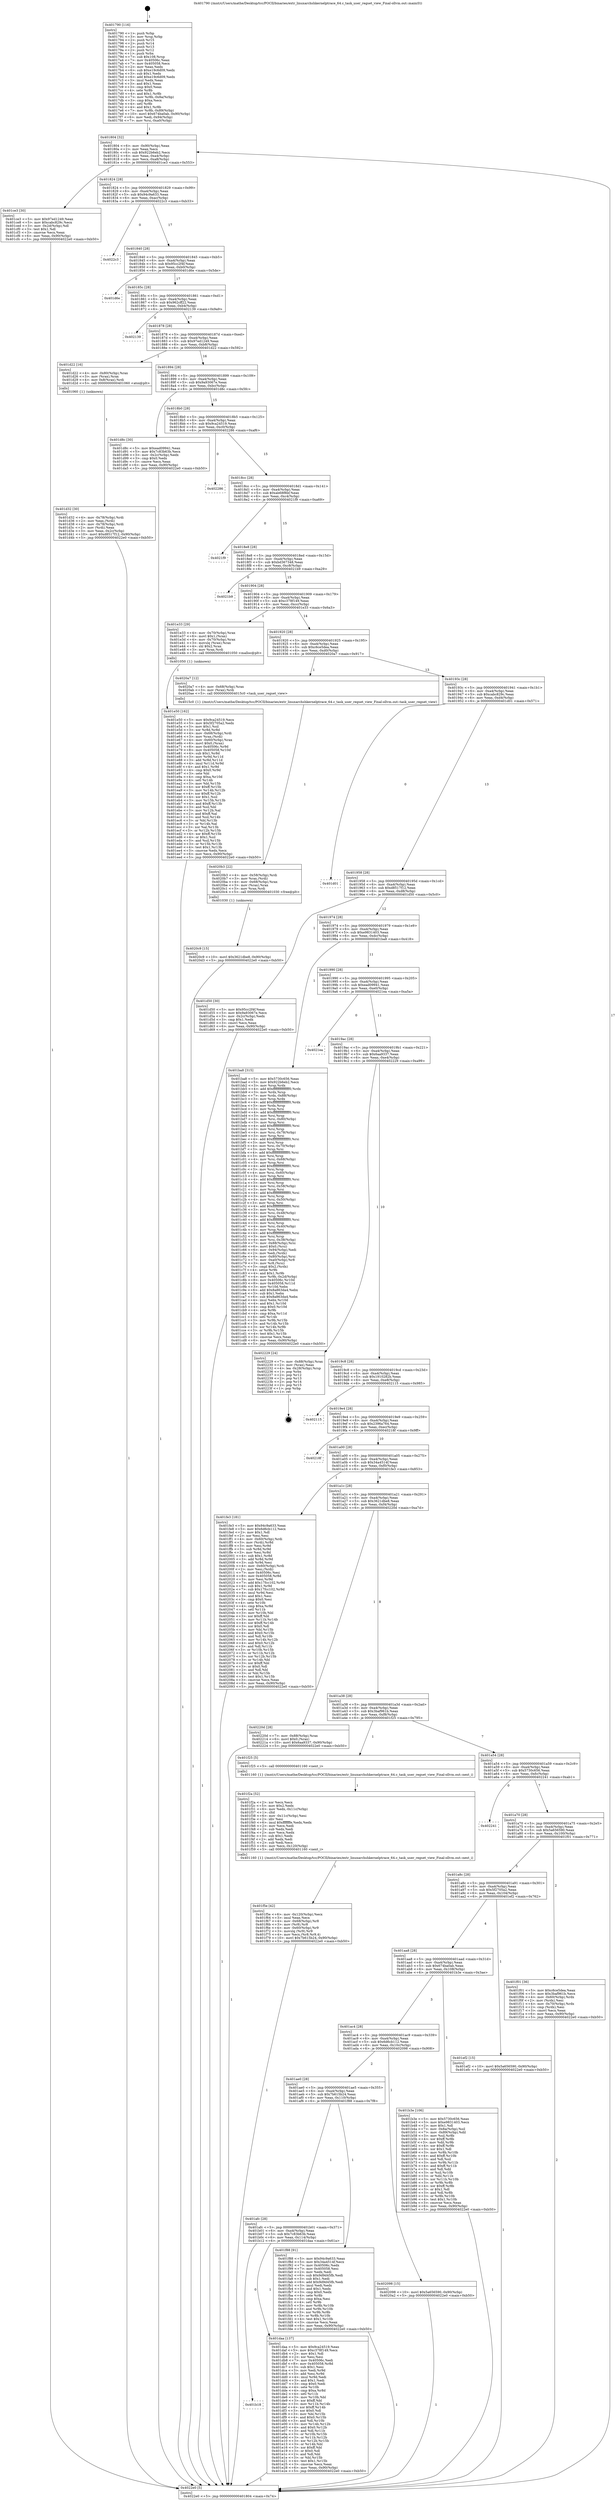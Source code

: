 digraph "0x401790" {
  label = "0x401790 (/mnt/c/Users/mathe/Desktop/tcc/POCII/binaries/extr_linuxarchshkernelptrace_64.c_task_user_regset_view_Final-ollvm.out::main(0))"
  labelloc = "t"
  node[shape=record]

  Entry [label="",width=0.3,height=0.3,shape=circle,fillcolor=black,style=filled]
  "0x401804" [label="{
     0x401804 [32]\l
     | [instrs]\l
     &nbsp;&nbsp;0x401804 \<+6\>: mov -0x90(%rbp),%eax\l
     &nbsp;&nbsp;0x40180a \<+2\>: mov %eax,%ecx\l
     &nbsp;&nbsp;0x40180c \<+6\>: sub $0x922b6eb2,%ecx\l
     &nbsp;&nbsp;0x401812 \<+6\>: mov %eax,-0xa4(%rbp)\l
     &nbsp;&nbsp;0x401818 \<+6\>: mov %ecx,-0xa8(%rbp)\l
     &nbsp;&nbsp;0x40181e \<+6\>: je 0000000000401ce3 \<main+0x553\>\l
  }"]
  "0x401ce3" [label="{
     0x401ce3 [30]\l
     | [instrs]\l
     &nbsp;&nbsp;0x401ce3 \<+5\>: mov $0x97ed1249,%eax\l
     &nbsp;&nbsp;0x401ce8 \<+5\>: mov $0xcabc829c,%ecx\l
     &nbsp;&nbsp;0x401ced \<+3\>: mov -0x2d(%rbp),%dl\l
     &nbsp;&nbsp;0x401cf0 \<+3\>: test $0x1,%dl\l
     &nbsp;&nbsp;0x401cf3 \<+3\>: cmovne %ecx,%eax\l
     &nbsp;&nbsp;0x401cf6 \<+6\>: mov %eax,-0x90(%rbp)\l
     &nbsp;&nbsp;0x401cfc \<+5\>: jmp 00000000004022e0 \<main+0xb50\>\l
  }"]
  "0x401824" [label="{
     0x401824 [28]\l
     | [instrs]\l
     &nbsp;&nbsp;0x401824 \<+5\>: jmp 0000000000401829 \<main+0x99\>\l
     &nbsp;&nbsp;0x401829 \<+6\>: mov -0xa4(%rbp),%eax\l
     &nbsp;&nbsp;0x40182f \<+5\>: sub $0x94c9a633,%eax\l
     &nbsp;&nbsp;0x401834 \<+6\>: mov %eax,-0xac(%rbp)\l
     &nbsp;&nbsp;0x40183a \<+6\>: je 00000000004022c3 \<main+0xb33\>\l
  }"]
  Exit [label="",width=0.3,height=0.3,shape=circle,fillcolor=black,style=filled,peripheries=2]
  "0x4022c3" [label="{
     0x4022c3\l
  }", style=dashed]
  "0x401840" [label="{
     0x401840 [28]\l
     | [instrs]\l
     &nbsp;&nbsp;0x401840 \<+5\>: jmp 0000000000401845 \<main+0xb5\>\l
     &nbsp;&nbsp;0x401845 \<+6\>: mov -0xa4(%rbp),%eax\l
     &nbsp;&nbsp;0x40184b \<+5\>: sub $0x95cc2f4f,%eax\l
     &nbsp;&nbsp;0x401850 \<+6\>: mov %eax,-0xb0(%rbp)\l
     &nbsp;&nbsp;0x401856 \<+6\>: je 0000000000401d6e \<main+0x5de\>\l
  }"]
  "0x4020c9" [label="{
     0x4020c9 [15]\l
     | [instrs]\l
     &nbsp;&nbsp;0x4020c9 \<+10\>: movl $0x3621dbe8,-0x90(%rbp)\l
     &nbsp;&nbsp;0x4020d3 \<+5\>: jmp 00000000004022e0 \<main+0xb50\>\l
  }"]
  "0x401d6e" [label="{
     0x401d6e\l
  }", style=dashed]
  "0x40185c" [label="{
     0x40185c [28]\l
     | [instrs]\l
     &nbsp;&nbsp;0x40185c \<+5\>: jmp 0000000000401861 \<main+0xd1\>\l
     &nbsp;&nbsp;0x401861 \<+6\>: mov -0xa4(%rbp),%eax\l
     &nbsp;&nbsp;0x401867 \<+5\>: sub $0x962cff22,%eax\l
     &nbsp;&nbsp;0x40186c \<+6\>: mov %eax,-0xb4(%rbp)\l
     &nbsp;&nbsp;0x401872 \<+6\>: je 0000000000402139 \<main+0x9a9\>\l
  }"]
  "0x4020b3" [label="{
     0x4020b3 [22]\l
     | [instrs]\l
     &nbsp;&nbsp;0x4020b3 \<+4\>: mov -0x58(%rbp),%rdi\l
     &nbsp;&nbsp;0x4020b7 \<+3\>: mov %rax,(%rdi)\l
     &nbsp;&nbsp;0x4020ba \<+4\>: mov -0x68(%rbp),%rax\l
     &nbsp;&nbsp;0x4020be \<+3\>: mov (%rax),%rax\l
     &nbsp;&nbsp;0x4020c1 \<+3\>: mov %rax,%rdi\l
     &nbsp;&nbsp;0x4020c4 \<+5\>: call 0000000000401030 \<free@plt\>\l
     | [calls]\l
     &nbsp;&nbsp;0x401030 \{1\} (unknown)\l
  }"]
  "0x402139" [label="{
     0x402139\l
  }", style=dashed]
  "0x401878" [label="{
     0x401878 [28]\l
     | [instrs]\l
     &nbsp;&nbsp;0x401878 \<+5\>: jmp 000000000040187d \<main+0xed\>\l
     &nbsp;&nbsp;0x40187d \<+6\>: mov -0xa4(%rbp),%eax\l
     &nbsp;&nbsp;0x401883 \<+5\>: sub $0x97ed1249,%eax\l
     &nbsp;&nbsp;0x401888 \<+6\>: mov %eax,-0xb8(%rbp)\l
     &nbsp;&nbsp;0x40188e \<+6\>: je 0000000000401d22 \<main+0x592\>\l
  }"]
  "0x401f5e" [label="{
     0x401f5e [42]\l
     | [instrs]\l
     &nbsp;&nbsp;0x401f5e \<+6\>: mov -0x120(%rbp),%ecx\l
     &nbsp;&nbsp;0x401f64 \<+3\>: imul %eax,%ecx\l
     &nbsp;&nbsp;0x401f67 \<+4\>: mov -0x68(%rbp),%r8\l
     &nbsp;&nbsp;0x401f6b \<+3\>: mov (%r8),%r8\l
     &nbsp;&nbsp;0x401f6e \<+4\>: mov -0x60(%rbp),%r9\l
     &nbsp;&nbsp;0x401f72 \<+3\>: movslq (%r9),%r9\l
     &nbsp;&nbsp;0x401f75 \<+4\>: mov %ecx,(%r8,%r9,4)\l
     &nbsp;&nbsp;0x401f79 \<+10\>: movl $0x7b615b24,-0x90(%rbp)\l
     &nbsp;&nbsp;0x401f83 \<+5\>: jmp 00000000004022e0 \<main+0xb50\>\l
  }"]
  "0x401d22" [label="{
     0x401d22 [16]\l
     | [instrs]\l
     &nbsp;&nbsp;0x401d22 \<+4\>: mov -0x80(%rbp),%rax\l
     &nbsp;&nbsp;0x401d26 \<+3\>: mov (%rax),%rax\l
     &nbsp;&nbsp;0x401d29 \<+4\>: mov 0x8(%rax),%rdi\l
     &nbsp;&nbsp;0x401d2d \<+5\>: call 0000000000401060 \<atoi@plt\>\l
     | [calls]\l
     &nbsp;&nbsp;0x401060 \{1\} (unknown)\l
  }"]
  "0x401894" [label="{
     0x401894 [28]\l
     | [instrs]\l
     &nbsp;&nbsp;0x401894 \<+5\>: jmp 0000000000401899 \<main+0x109\>\l
     &nbsp;&nbsp;0x401899 \<+6\>: mov -0xa4(%rbp),%eax\l
     &nbsp;&nbsp;0x40189f \<+5\>: sub $0x9a93067e,%eax\l
     &nbsp;&nbsp;0x4018a4 \<+6\>: mov %eax,-0xbc(%rbp)\l
     &nbsp;&nbsp;0x4018aa \<+6\>: je 0000000000401d8c \<main+0x5fc\>\l
  }"]
  "0x401f2a" [label="{
     0x401f2a [52]\l
     | [instrs]\l
     &nbsp;&nbsp;0x401f2a \<+2\>: xor %ecx,%ecx\l
     &nbsp;&nbsp;0x401f2c \<+5\>: mov $0x2,%edx\l
     &nbsp;&nbsp;0x401f31 \<+6\>: mov %edx,-0x11c(%rbp)\l
     &nbsp;&nbsp;0x401f37 \<+1\>: cltd\l
     &nbsp;&nbsp;0x401f38 \<+6\>: mov -0x11c(%rbp),%esi\l
     &nbsp;&nbsp;0x401f3e \<+2\>: idiv %esi\l
     &nbsp;&nbsp;0x401f40 \<+6\>: imul $0xfffffffe,%edx,%edx\l
     &nbsp;&nbsp;0x401f46 \<+2\>: mov %ecx,%edi\l
     &nbsp;&nbsp;0x401f48 \<+2\>: sub %edx,%edi\l
     &nbsp;&nbsp;0x401f4a \<+2\>: mov %ecx,%edx\l
     &nbsp;&nbsp;0x401f4c \<+3\>: sub $0x1,%edx\l
     &nbsp;&nbsp;0x401f4f \<+2\>: add %edx,%edi\l
     &nbsp;&nbsp;0x401f51 \<+2\>: sub %edi,%ecx\l
     &nbsp;&nbsp;0x401f53 \<+6\>: mov %ecx,-0x120(%rbp)\l
     &nbsp;&nbsp;0x401f59 \<+5\>: call 0000000000401160 \<next_i\>\l
     | [calls]\l
     &nbsp;&nbsp;0x401160 \{1\} (/mnt/c/Users/mathe/Desktop/tcc/POCII/binaries/extr_linuxarchshkernelptrace_64.c_task_user_regset_view_Final-ollvm.out::next_i)\l
  }"]
  "0x401d8c" [label="{
     0x401d8c [30]\l
     | [instrs]\l
     &nbsp;&nbsp;0x401d8c \<+5\>: mov $0xead09941,%eax\l
     &nbsp;&nbsp;0x401d91 \<+5\>: mov $0x7c83b63b,%ecx\l
     &nbsp;&nbsp;0x401d96 \<+3\>: mov -0x2c(%rbp),%edx\l
     &nbsp;&nbsp;0x401d99 \<+3\>: cmp $0x0,%edx\l
     &nbsp;&nbsp;0x401d9c \<+3\>: cmove %ecx,%eax\l
     &nbsp;&nbsp;0x401d9f \<+6\>: mov %eax,-0x90(%rbp)\l
     &nbsp;&nbsp;0x401da5 \<+5\>: jmp 00000000004022e0 \<main+0xb50\>\l
  }"]
  "0x4018b0" [label="{
     0x4018b0 [28]\l
     | [instrs]\l
     &nbsp;&nbsp;0x4018b0 \<+5\>: jmp 00000000004018b5 \<main+0x125\>\l
     &nbsp;&nbsp;0x4018b5 \<+6\>: mov -0xa4(%rbp),%eax\l
     &nbsp;&nbsp;0x4018bb \<+5\>: sub $0x9ca24519,%eax\l
     &nbsp;&nbsp;0x4018c0 \<+6\>: mov %eax,-0xc0(%rbp)\l
     &nbsp;&nbsp;0x4018c6 \<+6\>: je 0000000000402286 \<main+0xaf6\>\l
  }"]
  "0x401e50" [label="{
     0x401e50 [162]\l
     | [instrs]\l
     &nbsp;&nbsp;0x401e50 \<+5\>: mov $0x9ca24519,%ecx\l
     &nbsp;&nbsp;0x401e55 \<+5\>: mov $0x5f2705a2,%edx\l
     &nbsp;&nbsp;0x401e5a \<+3\>: mov $0x1,%sil\l
     &nbsp;&nbsp;0x401e5d \<+3\>: xor %r8d,%r8d\l
     &nbsp;&nbsp;0x401e60 \<+4\>: mov -0x68(%rbp),%rdi\l
     &nbsp;&nbsp;0x401e64 \<+3\>: mov %rax,(%rdi)\l
     &nbsp;&nbsp;0x401e67 \<+4\>: mov -0x60(%rbp),%rax\l
     &nbsp;&nbsp;0x401e6b \<+6\>: movl $0x0,(%rax)\l
     &nbsp;&nbsp;0x401e71 \<+8\>: mov 0x40506c,%r9d\l
     &nbsp;&nbsp;0x401e79 \<+8\>: mov 0x405058,%r10d\l
     &nbsp;&nbsp;0x401e81 \<+4\>: sub $0x1,%r8d\l
     &nbsp;&nbsp;0x401e85 \<+3\>: mov %r9d,%r11d\l
     &nbsp;&nbsp;0x401e88 \<+3\>: add %r8d,%r11d\l
     &nbsp;&nbsp;0x401e8b \<+4\>: imul %r11d,%r9d\l
     &nbsp;&nbsp;0x401e8f \<+4\>: and $0x1,%r9d\l
     &nbsp;&nbsp;0x401e93 \<+4\>: cmp $0x0,%r9d\l
     &nbsp;&nbsp;0x401e97 \<+3\>: sete %bl\l
     &nbsp;&nbsp;0x401e9a \<+4\>: cmp $0xa,%r10d\l
     &nbsp;&nbsp;0x401e9e \<+4\>: setl %r14b\l
     &nbsp;&nbsp;0x401ea2 \<+3\>: mov %bl,%r15b\l
     &nbsp;&nbsp;0x401ea5 \<+4\>: xor $0xff,%r15b\l
     &nbsp;&nbsp;0x401ea9 \<+3\>: mov %r14b,%r12b\l
     &nbsp;&nbsp;0x401eac \<+4\>: xor $0xff,%r12b\l
     &nbsp;&nbsp;0x401eb0 \<+4\>: xor $0x1,%sil\l
     &nbsp;&nbsp;0x401eb4 \<+3\>: mov %r15b,%r13b\l
     &nbsp;&nbsp;0x401eb7 \<+4\>: and $0xff,%r13b\l
     &nbsp;&nbsp;0x401ebb \<+3\>: and %sil,%bl\l
     &nbsp;&nbsp;0x401ebe \<+3\>: mov %r12b,%al\l
     &nbsp;&nbsp;0x401ec1 \<+2\>: and $0xff,%al\l
     &nbsp;&nbsp;0x401ec3 \<+3\>: and %sil,%r14b\l
     &nbsp;&nbsp;0x401ec6 \<+3\>: or %bl,%r13b\l
     &nbsp;&nbsp;0x401ec9 \<+3\>: or %r14b,%al\l
     &nbsp;&nbsp;0x401ecc \<+3\>: xor %al,%r13b\l
     &nbsp;&nbsp;0x401ecf \<+3\>: or %r12b,%r15b\l
     &nbsp;&nbsp;0x401ed2 \<+4\>: xor $0xff,%r15b\l
     &nbsp;&nbsp;0x401ed6 \<+4\>: or $0x1,%sil\l
     &nbsp;&nbsp;0x401eda \<+3\>: and %sil,%r15b\l
     &nbsp;&nbsp;0x401edd \<+3\>: or %r15b,%r13b\l
     &nbsp;&nbsp;0x401ee0 \<+4\>: test $0x1,%r13b\l
     &nbsp;&nbsp;0x401ee4 \<+3\>: cmovne %edx,%ecx\l
     &nbsp;&nbsp;0x401ee7 \<+6\>: mov %ecx,-0x90(%rbp)\l
     &nbsp;&nbsp;0x401eed \<+5\>: jmp 00000000004022e0 \<main+0xb50\>\l
  }"]
  "0x402286" [label="{
     0x402286\l
  }", style=dashed]
  "0x4018cc" [label="{
     0x4018cc [28]\l
     | [instrs]\l
     &nbsp;&nbsp;0x4018cc \<+5\>: jmp 00000000004018d1 \<main+0x141\>\l
     &nbsp;&nbsp;0x4018d1 \<+6\>: mov -0xa4(%rbp),%eax\l
     &nbsp;&nbsp;0x4018d7 \<+5\>: sub $0xab68f8bf,%eax\l
     &nbsp;&nbsp;0x4018dc \<+6\>: mov %eax,-0xc4(%rbp)\l
     &nbsp;&nbsp;0x4018e2 \<+6\>: je 00000000004021f9 \<main+0xa69\>\l
  }"]
  "0x401b18" [label="{
     0x401b18\l
  }", style=dashed]
  "0x4021f9" [label="{
     0x4021f9\l
  }", style=dashed]
  "0x4018e8" [label="{
     0x4018e8 [28]\l
     | [instrs]\l
     &nbsp;&nbsp;0x4018e8 \<+5\>: jmp 00000000004018ed \<main+0x15d\>\l
     &nbsp;&nbsp;0x4018ed \<+6\>: mov -0xa4(%rbp),%eax\l
     &nbsp;&nbsp;0x4018f3 \<+5\>: sub $0xbd367348,%eax\l
     &nbsp;&nbsp;0x4018f8 \<+6\>: mov %eax,-0xc8(%rbp)\l
     &nbsp;&nbsp;0x4018fe \<+6\>: je 00000000004021b9 \<main+0xa29\>\l
  }"]
  "0x401daa" [label="{
     0x401daa [137]\l
     | [instrs]\l
     &nbsp;&nbsp;0x401daa \<+5\>: mov $0x9ca24519,%eax\l
     &nbsp;&nbsp;0x401daf \<+5\>: mov $0xc378f149,%ecx\l
     &nbsp;&nbsp;0x401db4 \<+2\>: mov $0x1,%dl\l
     &nbsp;&nbsp;0x401db6 \<+2\>: xor %esi,%esi\l
     &nbsp;&nbsp;0x401db8 \<+7\>: mov 0x40506c,%edi\l
     &nbsp;&nbsp;0x401dbf \<+8\>: mov 0x405058,%r8d\l
     &nbsp;&nbsp;0x401dc7 \<+3\>: sub $0x1,%esi\l
     &nbsp;&nbsp;0x401dca \<+3\>: mov %edi,%r9d\l
     &nbsp;&nbsp;0x401dcd \<+3\>: add %esi,%r9d\l
     &nbsp;&nbsp;0x401dd0 \<+4\>: imul %r9d,%edi\l
     &nbsp;&nbsp;0x401dd4 \<+3\>: and $0x1,%edi\l
     &nbsp;&nbsp;0x401dd7 \<+3\>: cmp $0x0,%edi\l
     &nbsp;&nbsp;0x401dda \<+4\>: sete %r10b\l
     &nbsp;&nbsp;0x401dde \<+4\>: cmp $0xa,%r8d\l
     &nbsp;&nbsp;0x401de2 \<+4\>: setl %r11b\l
     &nbsp;&nbsp;0x401de6 \<+3\>: mov %r10b,%bl\l
     &nbsp;&nbsp;0x401de9 \<+3\>: xor $0xff,%bl\l
     &nbsp;&nbsp;0x401dec \<+3\>: mov %r11b,%r14b\l
     &nbsp;&nbsp;0x401def \<+4\>: xor $0xff,%r14b\l
     &nbsp;&nbsp;0x401df3 \<+3\>: xor $0x0,%dl\l
     &nbsp;&nbsp;0x401df6 \<+3\>: mov %bl,%r15b\l
     &nbsp;&nbsp;0x401df9 \<+4\>: and $0x0,%r15b\l
     &nbsp;&nbsp;0x401dfd \<+3\>: and %dl,%r10b\l
     &nbsp;&nbsp;0x401e00 \<+3\>: mov %r14b,%r12b\l
     &nbsp;&nbsp;0x401e03 \<+4\>: and $0x0,%r12b\l
     &nbsp;&nbsp;0x401e07 \<+3\>: and %dl,%r11b\l
     &nbsp;&nbsp;0x401e0a \<+3\>: or %r10b,%r15b\l
     &nbsp;&nbsp;0x401e0d \<+3\>: or %r11b,%r12b\l
     &nbsp;&nbsp;0x401e10 \<+3\>: xor %r12b,%r15b\l
     &nbsp;&nbsp;0x401e13 \<+3\>: or %r14b,%bl\l
     &nbsp;&nbsp;0x401e16 \<+3\>: xor $0xff,%bl\l
     &nbsp;&nbsp;0x401e19 \<+3\>: or $0x0,%dl\l
     &nbsp;&nbsp;0x401e1c \<+2\>: and %dl,%bl\l
     &nbsp;&nbsp;0x401e1e \<+3\>: or %bl,%r15b\l
     &nbsp;&nbsp;0x401e21 \<+4\>: test $0x1,%r15b\l
     &nbsp;&nbsp;0x401e25 \<+3\>: cmovne %ecx,%eax\l
     &nbsp;&nbsp;0x401e28 \<+6\>: mov %eax,-0x90(%rbp)\l
     &nbsp;&nbsp;0x401e2e \<+5\>: jmp 00000000004022e0 \<main+0xb50\>\l
  }"]
  "0x4021b9" [label="{
     0x4021b9\l
  }", style=dashed]
  "0x401904" [label="{
     0x401904 [28]\l
     | [instrs]\l
     &nbsp;&nbsp;0x401904 \<+5\>: jmp 0000000000401909 \<main+0x179\>\l
     &nbsp;&nbsp;0x401909 \<+6\>: mov -0xa4(%rbp),%eax\l
     &nbsp;&nbsp;0x40190f \<+5\>: sub $0xc378f149,%eax\l
     &nbsp;&nbsp;0x401914 \<+6\>: mov %eax,-0xcc(%rbp)\l
     &nbsp;&nbsp;0x40191a \<+6\>: je 0000000000401e33 \<main+0x6a3\>\l
  }"]
  "0x401afc" [label="{
     0x401afc [28]\l
     | [instrs]\l
     &nbsp;&nbsp;0x401afc \<+5\>: jmp 0000000000401b01 \<main+0x371\>\l
     &nbsp;&nbsp;0x401b01 \<+6\>: mov -0xa4(%rbp),%eax\l
     &nbsp;&nbsp;0x401b07 \<+5\>: sub $0x7c83b63b,%eax\l
     &nbsp;&nbsp;0x401b0c \<+6\>: mov %eax,-0x114(%rbp)\l
     &nbsp;&nbsp;0x401b12 \<+6\>: je 0000000000401daa \<main+0x61a\>\l
  }"]
  "0x401e33" [label="{
     0x401e33 [29]\l
     | [instrs]\l
     &nbsp;&nbsp;0x401e33 \<+4\>: mov -0x70(%rbp),%rax\l
     &nbsp;&nbsp;0x401e37 \<+6\>: movl $0x1,(%rax)\l
     &nbsp;&nbsp;0x401e3d \<+4\>: mov -0x70(%rbp),%rax\l
     &nbsp;&nbsp;0x401e41 \<+3\>: movslq (%rax),%rax\l
     &nbsp;&nbsp;0x401e44 \<+4\>: shl $0x2,%rax\l
     &nbsp;&nbsp;0x401e48 \<+3\>: mov %rax,%rdi\l
     &nbsp;&nbsp;0x401e4b \<+5\>: call 0000000000401050 \<malloc@plt\>\l
     | [calls]\l
     &nbsp;&nbsp;0x401050 \{1\} (unknown)\l
  }"]
  "0x401920" [label="{
     0x401920 [28]\l
     | [instrs]\l
     &nbsp;&nbsp;0x401920 \<+5\>: jmp 0000000000401925 \<main+0x195\>\l
     &nbsp;&nbsp;0x401925 \<+6\>: mov -0xa4(%rbp),%eax\l
     &nbsp;&nbsp;0x40192b \<+5\>: sub $0xc6ce5dea,%eax\l
     &nbsp;&nbsp;0x401930 \<+6\>: mov %eax,-0xd0(%rbp)\l
     &nbsp;&nbsp;0x401936 \<+6\>: je 00000000004020a7 \<main+0x917\>\l
  }"]
  "0x401f88" [label="{
     0x401f88 [91]\l
     | [instrs]\l
     &nbsp;&nbsp;0x401f88 \<+5\>: mov $0x94c9a633,%eax\l
     &nbsp;&nbsp;0x401f8d \<+5\>: mov $0x34a4514f,%ecx\l
     &nbsp;&nbsp;0x401f92 \<+7\>: mov 0x40506c,%edx\l
     &nbsp;&nbsp;0x401f99 \<+7\>: mov 0x405058,%esi\l
     &nbsp;&nbsp;0x401fa0 \<+2\>: mov %edx,%edi\l
     &nbsp;&nbsp;0x401fa2 \<+6\>: sub $0x9d9d45fb,%edi\l
     &nbsp;&nbsp;0x401fa8 \<+3\>: sub $0x1,%edi\l
     &nbsp;&nbsp;0x401fab \<+6\>: add $0x9d9d45fb,%edi\l
     &nbsp;&nbsp;0x401fb1 \<+3\>: imul %edi,%edx\l
     &nbsp;&nbsp;0x401fb4 \<+3\>: and $0x1,%edx\l
     &nbsp;&nbsp;0x401fb7 \<+3\>: cmp $0x0,%edx\l
     &nbsp;&nbsp;0x401fba \<+4\>: sete %r8b\l
     &nbsp;&nbsp;0x401fbe \<+3\>: cmp $0xa,%esi\l
     &nbsp;&nbsp;0x401fc1 \<+4\>: setl %r9b\l
     &nbsp;&nbsp;0x401fc5 \<+3\>: mov %r8b,%r10b\l
     &nbsp;&nbsp;0x401fc8 \<+3\>: and %r9b,%r10b\l
     &nbsp;&nbsp;0x401fcb \<+3\>: xor %r9b,%r8b\l
     &nbsp;&nbsp;0x401fce \<+3\>: or %r8b,%r10b\l
     &nbsp;&nbsp;0x401fd1 \<+4\>: test $0x1,%r10b\l
     &nbsp;&nbsp;0x401fd5 \<+3\>: cmovne %ecx,%eax\l
     &nbsp;&nbsp;0x401fd8 \<+6\>: mov %eax,-0x90(%rbp)\l
     &nbsp;&nbsp;0x401fde \<+5\>: jmp 00000000004022e0 \<main+0xb50\>\l
  }"]
  "0x4020a7" [label="{
     0x4020a7 [12]\l
     | [instrs]\l
     &nbsp;&nbsp;0x4020a7 \<+4\>: mov -0x68(%rbp),%rax\l
     &nbsp;&nbsp;0x4020ab \<+3\>: mov (%rax),%rdi\l
     &nbsp;&nbsp;0x4020ae \<+5\>: call 00000000004015c0 \<task_user_regset_view\>\l
     | [calls]\l
     &nbsp;&nbsp;0x4015c0 \{1\} (/mnt/c/Users/mathe/Desktop/tcc/POCII/binaries/extr_linuxarchshkernelptrace_64.c_task_user_regset_view_Final-ollvm.out::task_user_regset_view)\l
  }"]
  "0x40193c" [label="{
     0x40193c [28]\l
     | [instrs]\l
     &nbsp;&nbsp;0x40193c \<+5\>: jmp 0000000000401941 \<main+0x1b1\>\l
     &nbsp;&nbsp;0x401941 \<+6\>: mov -0xa4(%rbp),%eax\l
     &nbsp;&nbsp;0x401947 \<+5\>: sub $0xcabc829c,%eax\l
     &nbsp;&nbsp;0x40194c \<+6\>: mov %eax,-0xd4(%rbp)\l
     &nbsp;&nbsp;0x401952 \<+6\>: je 0000000000401d01 \<main+0x571\>\l
  }"]
  "0x401ae0" [label="{
     0x401ae0 [28]\l
     | [instrs]\l
     &nbsp;&nbsp;0x401ae0 \<+5\>: jmp 0000000000401ae5 \<main+0x355\>\l
     &nbsp;&nbsp;0x401ae5 \<+6\>: mov -0xa4(%rbp),%eax\l
     &nbsp;&nbsp;0x401aeb \<+5\>: sub $0x7b615b24,%eax\l
     &nbsp;&nbsp;0x401af0 \<+6\>: mov %eax,-0x110(%rbp)\l
     &nbsp;&nbsp;0x401af6 \<+6\>: je 0000000000401f88 \<main+0x7f8\>\l
  }"]
  "0x401d01" [label="{
     0x401d01\l
  }", style=dashed]
  "0x401958" [label="{
     0x401958 [28]\l
     | [instrs]\l
     &nbsp;&nbsp;0x401958 \<+5\>: jmp 000000000040195d \<main+0x1cd\>\l
     &nbsp;&nbsp;0x40195d \<+6\>: mov -0xa4(%rbp),%eax\l
     &nbsp;&nbsp;0x401963 \<+5\>: sub $0xd8517f12,%eax\l
     &nbsp;&nbsp;0x401968 \<+6\>: mov %eax,-0xd8(%rbp)\l
     &nbsp;&nbsp;0x40196e \<+6\>: je 0000000000401d50 \<main+0x5c0\>\l
  }"]
  "0x402098" [label="{
     0x402098 [15]\l
     | [instrs]\l
     &nbsp;&nbsp;0x402098 \<+10\>: movl $0x5a656590,-0x90(%rbp)\l
     &nbsp;&nbsp;0x4020a2 \<+5\>: jmp 00000000004022e0 \<main+0xb50\>\l
  }"]
  "0x401d50" [label="{
     0x401d50 [30]\l
     | [instrs]\l
     &nbsp;&nbsp;0x401d50 \<+5\>: mov $0x95cc2f4f,%eax\l
     &nbsp;&nbsp;0x401d55 \<+5\>: mov $0x9a93067e,%ecx\l
     &nbsp;&nbsp;0x401d5a \<+3\>: mov -0x2c(%rbp),%edx\l
     &nbsp;&nbsp;0x401d5d \<+3\>: cmp $0x1,%edx\l
     &nbsp;&nbsp;0x401d60 \<+3\>: cmovl %ecx,%eax\l
     &nbsp;&nbsp;0x401d63 \<+6\>: mov %eax,-0x90(%rbp)\l
     &nbsp;&nbsp;0x401d69 \<+5\>: jmp 00000000004022e0 \<main+0xb50\>\l
  }"]
  "0x401974" [label="{
     0x401974 [28]\l
     | [instrs]\l
     &nbsp;&nbsp;0x401974 \<+5\>: jmp 0000000000401979 \<main+0x1e9\>\l
     &nbsp;&nbsp;0x401979 \<+6\>: mov -0xa4(%rbp),%eax\l
     &nbsp;&nbsp;0x40197f \<+5\>: sub $0xe9831403,%eax\l
     &nbsp;&nbsp;0x401984 \<+6\>: mov %eax,-0xdc(%rbp)\l
     &nbsp;&nbsp;0x40198a \<+6\>: je 0000000000401ba8 \<main+0x418\>\l
  }"]
  "0x401d32" [label="{
     0x401d32 [30]\l
     | [instrs]\l
     &nbsp;&nbsp;0x401d32 \<+4\>: mov -0x78(%rbp),%rdi\l
     &nbsp;&nbsp;0x401d36 \<+2\>: mov %eax,(%rdi)\l
     &nbsp;&nbsp;0x401d38 \<+4\>: mov -0x78(%rbp),%rdi\l
     &nbsp;&nbsp;0x401d3c \<+2\>: mov (%rdi),%eax\l
     &nbsp;&nbsp;0x401d3e \<+3\>: mov %eax,-0x2c(%rbp)\l
     &nbsp;&nbsp;0x401d41 \<+10\>: movl $0xd8517f12,-0x90(%rbp)\l
     &nbsp;&nbsp;0x401d4b \<+5\>: jmp 00000000004022e0 \<main+0xb50\>\l
  }"]
  "0x401ba8" [label="{
     0x401ba8 [315]\l
     | [instrs]\l
     &nbsp;&nbsp;0x401ba8 \<+5\>: mov $0x5730c656,%eax\l
     &nbsp;&nbsp;0x401bad \<+5\>: mov $0x922b6eb2,%ecx\l
     &nbsp;&nbsp;0x401bb2 \<+3\>: mov %rsp,%rdx\l
     &nbsp;&nbsp;0x401bb5 \<+4\>: add $0xfffffffffffffff0,%rdx\l
     &nbsp;&nbsp;0x401bb9 \<+3\>: mov %rdx,%rsp\l
     &nbsp;&nbsp;0x401bbc \<+7\>: mov %rdx,-0x88(%rbp)\l
     &nbsp;&nbsp;0x401bc3 \<+3\>: mov %rsp,%rdx\l
     &nbsp;&nbsp;0x401bc6 \<+4\>: add $0xfffffffffffffff0,%rdx\l
     &nbsp;&nbsp;0x401bca \<+3\>: mov %rdx,%rsp\l
     &nbsp;&nbsp;0x401bcd \<+3\>: mov %rsp,%rsi\l
     &nbsp;&nbsp;0x401bd0 \<+4\>: add $0xfffffffffffffff0,%rsi\l
     &nbsp;&nbsp;0x401bd4 \<+3\>: mov %rsi,%rsp\l
     &nbsp;&nbsp;0x401bd7 \<+4\>: mov %rsi,-0x80(%rbp)\l
     &nbsp;&nbsp;0x401bdb \<+3\>: mov %rsp,%rsi\l
     &nbsp;&nbsp;0x401bde \<+4\>: add $0xfffffffffffffff0,%rsi\l
     &nbsp;&nbsp;0x401be2 \<+3\>: mov %rsi,%rsp\l
     &nbsp;&nbsp;0x401be5 \<+4\>: mov %rsi,-0x78(%rbp)\l
     &nbsp;&nbsp;0x401be9 \<+3\>: mov %rsp,%rsi\l
     &nbsp;&nbsp;0x401bec \<+4\>: add $0xfffffffffffffff0,%rsi\l
     &nbsp;&nbsp;0x401bf0 \<+3\>: mov %rsi,%rsp\l
     &nbsp;&nbsp;0x401bf3 \<+4\>: mov %rsi,-0x70(%rbp)\l
     &nbsp;&nbsp;0x401bf7 \<+3\>: mov %rsp,%rsi\l
     &nbsp;&nbsp;0x401bfa \<+4\>: add $0xfffffffffffffff0,%rsi\l
     &nbsp;&nbsp;0x401bfe \<+3\>: mov %rsi,%rsp\l
     &nbsp;&nbsp;0x401c01 \<+4\>: mov %rsi,-0x68(%rbp)\l
     &nbsp;&nbsp;0x401c05 \<+3\>: mov %rsp,%rsi\l
     &nbsp;&nbsp;0x401c08 \<+4\>: add $0xfffffffffffffff0,%rsi\l
     &nbsp;&nbsp;0x401c0c \<+3\>: mov %rsi,%rsp\l
     &nbsp;&nbsp;0x401c0f \<+4\>: mov %rsi,-0x60(%rbp)\l
     &nbsp;&nbsp;0x401c13 \<+3\>: mov %rsp,%rsi\l
     &nbsp;&nbsp;0x401c16 \<+4\>: add $0xfffffffffffffff0,%rsi\l
     &nbsp;&nbsp;0x401c1a \<+3\>: mov %rsi,%rsp\l
     &nbsp;&nbsp;0x401c1d \<+4\>: mov %rsi,-0x58(%rbp)\l
     &nbsp;&nbsp;0x401c21 \<+3\>: mov %rsp,%rsi\l
     &nbsp;&nbsp;0x401c24 \<+4\>: add $0xfffffffffffffff0,%rsi\l
     &nbsp;&nbsp;0x401c28 \<+3\>: mov %rsi,%rsp\l
     &nbsp;&nbsp;0x401c2b \<+4\>: mov %rsi,-0x50(%rbp)\l
     &nbsp;&nbsp;0x401c2f \<+3\>: mov %rsp,%rsi\l
     &nbsp;&nbsp;0x401c32 \<+4\>: add $0xfffffffffffffff0,%rsi\l
     &nbsp;&nbsp;0x401c36 \<+3\>: mov %rsi,%rsp\l
     &nbsp;&nbsp;0x401c39 \<+4\>: mov %rsi,-0x48(%rbp)\l
     &nbsp;&nbsp;0x401c3d \<+3\>: mov %rsp,%rsi\l
     &nbsp;&nbsp;0x401c40 \<+4\>: add $0xfffffffffffffff0,%rsi\l
     &nbsp;&nbsp;0x401c44 \<+3\>: mov %rsi,%rsp\l
     &nbsp;&nbsp;0x401c47 \<+4\>: mov %rsi,-0x40(%rbp)\l
     &nbsp;&nbsp;0x401c4b \<+3\>: mov %rsp,%rsi\l
     &nbsp;&nbsp;0x401c4e \<+4\>: add $0xfffffffffffffff0,%rsi\l
     &nbsp;&nbsp;0x401c52 \<+3\>: mov %rsi,%rsp\l
     &nbsp;&nbsp;0x401c55 \<+4\>: mov %rsi,-0x38(%rbp)\l
     &nbsp;&nbsp;0x401c59 \<+7\>: mov -0x88(%rbp),%rsi\l
     &nbsp;&nbsp;0x401c60 \<+6\>: movl $0x0,(%rsi)\l
     &nbsp;&nbsp;0x401c66 \<+6\>: mov -0x94(%rbp),%edi\l
     &nbsp;&nbsp;0x401c6c \<+2\>: mov %edi,(%rdx)\l
     &nbsp;&nbsp;0x401c6e \<+4\>: mov -0x80(%rbp),%rsi\l
     &nbsp;&nbsp;0x401c72 \<+7\>: mov -0xa0(%rbp),%r8\l
     &nbsp;&nbsp;0x401c79 \<+3\>: mov %r8,(%rsi)\l
     &nbsp;&nbsp;0x401c7c \<+3\>: cmpl $0x2,(%rdx)\l
     &nbsp;&nbsp;0x401c7f \<+4\>: setne %r9b\l
     &nbsp;&nbsp;0x401c83 \<+4\>: and $0x1,%r9b\l
     &nbsp;&nbsp;0x401c87 \<+4\>: mov %r9b,-0x2d(%rbp)\l
     &nbsp;&nbsp;0x401c8b \<+8\>: mov 0x40506c,%r10d\l
     &nbsp;&nbsp;0x401c93 \<+8\>: mov 0x405058,%r11d\l
     &nbsp;&nbsp;0x401c9b \<+3\>: mov %r10d,%ebx\l
     &nbsp;&nbsp;0x401c9e \<+6\>: add $0x8a863da4,%ebx\l
     &nbsp;&nbsp;0x401ca4 \<+3\>: sub $0x1,%ebx\l
     &nbsp;&nbsp;0x401ca7 \<+6\>: sub $0x8a863da4,%ebx\l
     &nbsp;&nbsp;0x401cad \<+4\>: imul %ebx,%r10d\l
     &nbsp;&nbsp;0x401cb1 \<+4\>: and $0x1,%r10d\l
     &nbsp;&nbsp;0x401cb5 \<+4\>: cmp $0x0,%r10d\l
     &nbsp;&nbsp;0x401cb9 \<+4\>: sete %r9b\l
     &nbsp;&nbsp;0x401cbd \<+4\>: cmp $0xa,%r11d\l
     &nbsp;&nbsp;0x401cc1 \<+4\>: setl %r14b\l
     &nbsp;&nbsp;0x401cc5 \<+3\>: mov %r9b,%r15b\l
     &nbsp;&nbsp;0x401cc8 \<+3\>: and %r14b,%r15b\l
     &nbsp;&nbsp;0x401ccb \<+3\>: xor %r14b,%r9b\l
     &nbsp;&nbsp;0x401cce \<+3\>: or %r9b,%r15b\l
     &nbsp;&nbsp;0x401cd1 \<+4\>: test $0x1,%r15b\l
     &nbsp;&nbsp;0x401cd5 \<+3\>: cmovne %ecx,%eax\l
     &nbsp;&nbsp;0x401cd8 \<+6\>: mov %eax,-0x90(%rbp)\l
     &nbsp;&nbsp;0x401cde \<+5\>: jmp 00000000004022e0 \<main+0xb50\>\l
  }"]
  "0x401990" [label="{
     0x401990 [28]\l
     | [instrs]\l
     &nbsp;&nbsp;0x401990 \<+5\>: jmp 0000000000401995 \<main+0x205\>\l
     &nbsp;&nbsp;0x401995 \<+6\>: mov -0xa4(%rbp),%eax\l
     &nbsp;&nbsp;0x40199b \<+5\>: sub $0xead09941,%eax\l
     &nbsp;&nbsp;0x4019a0 \<+6\>: mov %eax,-0xe0(%rbp)\l
     &nbsp;&nbsp;0x4019a6 \<+6\>: je 00000000004021ea \<main+0xa5a\>\l
  }"]
  "0x401790" [label="{
     0x401790 [116]\l
     | [instrs]\l
     &nbsp;&nbsp;0x401790 \<+1\>: push %rbp\l
     &nbsp;&nbsp;0x401791 \<+3\>: mov %rsp,%rbp\l
     &nbsp;&nbsp;0x401794 \<+2\>: push %r15\l
     &nbsp;&nbsp;0x401796 \<+2\>: push %r14\l
     &nbsp;&nbsp;0x401798 \<+2\>: push %r13\l
     &nbsp;&nbsp;0x40179a \<+2\>: push %r12\l
     &nbsp;&nbsp;0x40179c \<+1\>: push %rbx\l
     &nbsp;&nbsp;0x40179d \<+7\>: sub $0x108,%rsp\l
     &nbsp;&nbsp;0x4017a4 \<+7\>: mov 0x40506c,%eax\l
     &nbsp;&nbsp;0x4017ab \<+7\>: mov 0x405058,%ecx\l
     &nbsp;&nbsp;0x4017b2 \<+2\>: mov %eax,%edx\l
     &nbsp;&nbsp;0x4017b4 \<+6\>: sub $0xe19c6d09,%edx\l
     &nbsp;&nbsp;0x4017ba \<+3\>: sub $0x1,%edx\l
     &nbsp;&nbsp;0x4017bd \<+6\>: add $0xe19c6d09,%edx\l
     &nbsp;&nbsp;0x4017c3 \<+3\>: imul %edx,%eax\l
     &nbsp;&nbsp;0x4017c6 \<+3\>: and $0x1,%eax\l
     &nbsp;&nbsp;0x4017c9 \<+3\>: cmp $0x0,%eax\l
     &nbsp;&nbsp;0x4017cc \<+4\>: sete %r8b\l
     &nbsp;&nbsp;0x4017d0 \<+4\>: and $0x1,%r8b\l
     &nbsp;&nbsp;0x4017d4 \<+7\>: mov %r8b,-0x8a(%rbp)\l
     &nbsp;&nbsp;0x4017db \<+3\>: cmp $0xa,%ecx\l
     &nbsp;&nbsp;0x4017de \<+4\>: setl %r8b\l
     &nbsp;&nbsp;0x4017e2 \<+4\>: and $0x1,%r8b\l
     &nbsp;&nbsp;0x4017e6 \<+7\>: mov %r8b,-0x89(%rbp)\l
     &nbsp;&nbsp;0x4017ed \<+10\>: movl $0x674ba0ab,-0x90(%rbp)\l
     &nbsp;&nbsp;0x4017f7 \<+6\>: mov %edi,-0x94(%rbp)\l
     &nbsp;&nbsp;0x4017fd \<+7\>: mov %rsi,-0xa0(%rbp)\l
  }"]
  "0x4021ea" [label="{
     0x4021ea\l
  }", style=dashed]
  "0x4019ac" [label="{
     0x4019ac [28]\l
     | [instrs]\l
     &nbsp;&nbsp;0x4019ac \<+5\>: jmp 00000000004019b1 \<main+0x221\>\l
     &nbsp;&nbsp;0x4019b1 \<+6\>: mov -0xa4(%rbp),%eax\l
     &nbsp;&nbsp;0x4019b7 \<+5\>: sub $0x6aa9337,%eax\l
     &nbsp;&nbsp;0x4019bc \<+6\>: mov %eax,-0xe4(%rbp)\l
     &nbsp;&nbsp;0x4019c2 \<+6\>: je 0000000000402229 \<main+0xa99\>\l
  }"]
  "0x4022e0" [label="{
     0x4022e0 [5]\l
     | [instrs]\l
     &nbsp;&nbsp;0x4022e0 \<+5\>: jmp 0000000000401804 \<main+0x74\>\l
  }"]
  "0x402229" [label="{
     0x402229 [24]\l
     | [instrs]\l
     &nbsp;&nbsp;0x402229 \<+7\>: mov -0x88(%rbp),%rax\l
     &nbsp;&nbsp;0x402230 \<+2\>: mov (%rax),%eax\l
     &nbsp;&nbsp;0x402232 \<+4\>: lea -0x28(%rbp),%rsp\l
     &nbsp;&nbsp;0x402236 \<+1\>: pop %rbx\l
     &nbsp;&nbsp;0x402237 \<+2\>: pop %r12\l
     &nbsp;&nbsp;0x402239 \<+2\>: pop %r13\l
     &nbsp;&nbsp;0x40223b \<+2\>: pop %r14\l
     &nbsp;&nbsp;0x40223d \<+2\>: pop %r15\l
     &nbsp;&nbsp;0x40223f \<+1\>: pop %rbp\l
     &nbsp;&nbsp;0x402240 \<+1\>: ret\l
  }"]
  "0x4019c8" [label="{
     0x4019c8 [28]\l
     | [instrs]\l
     &nbsp;&nbsp;0x4019c8 \<+5\>: jmp 00000000004019cd \<main+0x23d\>\l
     &nbsp;&nbsp;0x4019cd \<+6\>: mov -0xa4(%rbp),%eax\l
     &nbsp;&nbsp;0x4019d3 \<+5\>: sub $0x1910282b,%eax\l
     &nbsp;&nbsp;0x4019d8 \<+6\>: mov %eax,-0xe8(%rbp)\l
     &nbsp;&nbsp;0x4019de \<+6\>: je 0000000000402115 \<main+0x985\>\l
  }"]
  "0x401ac4" [label="{
     0x401ac4 [28]\l
     | [instrs]\l
     &nbsp;&nbsp;0x401ac4 \<+5\>: jmp 0000000000401ac9 \<main+0x339\>\l
     &nbsp;&nbsp;0x401ac9 \<+6\>: mov -0xa4(%rbp),%eax\l
     &nbsp;&nbsp;0x401acf \<+5\>: sub $0x6d6cb112,%eax\l
     &nbsp;&nbsp;0x401ad4 \<+6\>: mov %eax,-0x10c(%rbp)\l
     &nbsp;&nbsp;0x401ada \<+6\>: je 0000000000402098 \<main+0x908\>\l
  }"]
  "0x402115" [label="{
     0x402115\l
  }", style=dashed]
  "0x4019e4" [label="{
     0x4019e4 [28]\l
     | [instrs]\l
     &nbsp;&nbsp;0x4019e4 \<+5\>: jmp 00000000004019e9 \<main+0x259\>\l
     &nbsp;&nbsp;0x4019e9 \<+6\>: mov -0xa4(%rbp),%eax\l
     &nbsp;&nbsp;0x4019ef \<+5\>: sub $0x2396a764,%eax\l
     &nbsp;&nbsp;0x4019f4 \<+6\>: mov %eax,-0xec(%rbp)\l
     &nbsp;&nbsp;0x4019fa \<+6\>: je 000000000040218f \<main+0x9ff\>\l
  }"]
  "0x401b3e" [label="{
     0x401b3e [106]\l
     | [instrs]\l
     &nbsp;&nbsp;0x401b3e \<+5\>: mov $0x5730c656,%eax\l
     &nbsp;&nbsp;0x401b43 \<+5\>: mov $0xe9831403,%ecx\l
     &nbsp;&nbsp;0x401b48 \<+2\>: mov $0x1,%dl\l
     &nbsp;&nbsp;0x401b4a \<+7\>: mov -0x8a(%rbp),%sil\l
     &nbsp;&nbsp;0x401b51 \<+7\>: mov -0x89(%rbp),%dil\l
     &nbsp;&nbsp;0x401b58 \<+3\>: mov %sil,%r8b\l
     &nbsp;&nbsp;0x401b5b \<+4\>: xor $0xff,%r8b\l
     &nbsp;&nbsp;0x401b5f \<+3\>: mov %dil,%r9b\l
     &nbsp;&nbsp;0x401b62 \<+4\>: xor $0xff,%r9b\l
     &nbsp;&nbsp;0x401b66 \<+3\>: xor $0x1,%dl\l
     &nbsp;&nbsp;0x401b69 \<+3\>: mov %r8b,%r10b\l
     &nbsp;&nbsp;0x401b6c \<+4\>: and $0xff,%r10b\l
     &nbsp;&nbsp;0x401b70 \<+3\>: and %dl,%sil\l
     &nbsp;&nbsp;0x401b73 \<+3\>: mov %r9b,%r11b\l
     &nbsp;&nbsp;0x401b76 \<+4\>: and $0xff,%r11b\l
     &nbsp;&nbsp;0x401b7a \<+3\>: and %dl,%dil\l
     &nbsp;&nbsp;0x401b7d \<+3\>: or %sil,%r10b\l
     &nbsp;&nbsp;0x401b80 \<+3\>: or %dil,%r11b\l
     &nbsp;&nbsp;0x401b83 \<+3\>: xor %r11b,%r10b\l
     &nbsp;&nbsp;0x401b86 \<+3\>: or %r9b,%r8b\l
     &nbsp;&nbsp;0x401b89 \<+4\>: xor $0xff,%r8b\l
     &nbsp;&nbsp;0x401b8d \<+3\>: or $0x1,%dl\l
     &nbsp;&nbsp;0x401b90 \<+3\>: and %dl,%r8b\l
     &nbsp;&nbsp;0x401b93 \<+3\>: or %r8b,%r10b\l
     &nbsp;&nbsp;0x401b96 \<+4\>: test $0x1,%r10b\l
     &nbsp;&nbsp;0x401b9a \<+3\>: cmovne %ecx,%eax\l
     &nbsp;&nbsp;0x401b9d \<+6\>: mov %eax,-0x90(%rbp)\l
     &nbsp;&nbsp;0x401ba3 \<+5\>: jmp 00000000004022e0 \<main+0xb50\>\l
  }"]
  "0x40218f" [label="{
     0x40218f\l
  }", style=dashed]
  "0x401a00" [label="{
     0x401a00 [28]\l
     | [instrs]\l
     &nbsp;&nbsp;0x401a00 \<+5\>: jmp 0000000000401a05 \<main+0x275\>\l
     &nbsp;&nbsp;0x401a05 \<+6\>: mov -0xa4(%rbp),%eax\l
     &nbsp;&nbsp;0x401a0b \<+5\>: sub $0x34a4514f,%eax\l
     &nbsp;&nbsp;0x401a10 \<+6\>: mov %eax,-0xf0(%rbp)\l
     &nbsp;&nbsp;0x401a16 \<+6\>: je 0000000000401fe3 \<main+0x853\>\l
  }"]
  "0x401aa8" [label="{
     0x401aa8 [28]\l
     | [instrs]\l
     &nbsp;&nbsp;0x401aa8 \<+5\>: jmp 0000000000401aad \<main+0x31d\>\l
     &nbsp;&nbsp;0x401aad \<+6\>: mov -0xa4(%rbp),%eax\l
     &nbsp;&nbsp;0x401ab3 \<+5\>: sub $0x674ba0ab,%eax\l
     &nbsp;&nbsp;0x401ab8 \<+6\>: mov %eax,-0x108(%rbp)\l
     &nbsp;&nbsp;0x401abe \<+6\>: je 0000000000401b3e \<main+0x3ae\>\l
  }"]
  "0x401fe3" [label="{
     0x401fe3 [181]\l
     | [instrs]\l
     &nbsp;&nbsp;0x401fe3 \<+5\>: mov $0x94c9a633,%eax\l
     &nbsp;&nbsp;0x401fe8 \<+5\>: mov $0x6d6cb112,%ecx\l
     &nbsp;&nbsp;0x401fed \<+2\>: mov $0x1,%dl\l
     &nbsp;&nbsp;0x401fef \<+2\>: xor %esi,%esi\l
     &nbsp;&nbsp;0x401ff1 \<+4\>: mov -0x60(%rbp),%rdi\l
     &nbsp;&nbsp;0x401ff5 \<+3\>: mov (%rdi),%r8d\l
     &nbsp;&nbsp;0x401ff8 \<+3\>: mov %esi,%r9d\l
     &nbsp;&nbsp;0x401ffb \<+3\>: sub %r8d,%r9d\l
     &nbsp;&nbsp;0x401ffe \<+3\>: mov %esi,%r8d\l
     &nbsp;&nbsp;0x402001 \<+4\>: sub $0x1,%r8d\l
     &nbsp;&nbsp;0x402005 \<+3\>: add %r8d,%r9d\l
     &nbsp;&nbsp;0x402008 \<+3\>: sub %r9d,%esi\l
     &nbsp;&nbsp;0x40200b \<+4\>: mov -0x60(%rbp),%rdi\l
     &nbsp;&nbsp;0x40200f \<+2\>: mov %esi,(%rdi)\l
     &nbsp;&nbsp;0x402011 \<+7\>: mov 0x40506c,%esi\l
     &nbsp;&nbsp;0x402018 \<+8\>: mov 0x405058,%r8d\l
     &nbsp;&nbsp;0x402020 \<+3\>: mov %esi,%r9d\l
     &nbsp;&nbsp;0x402023 \<+7\>: add $0x17fcc102,%r9d\l
     &nbsp;&nbsp;0x40202a \<+4\>: sub $0x1,%r9d\l
     &nbsp;&nbsp;0x40202e \<+7\>: sub $0x17fcc102,%r9d\l
     &nbsp;&nbsp;0x402035 \<+4\>: imul %r9d,%esi\l
     &nbsp;&nbsp;0x402039 \<+3\>: and $0x1,%esi\l
     &nbsp;&nbsp;0x40203c \<+3\>: cmp $0x0,%esi\l
     &nbsp;&nbsp;0x40203f \<+4\>: sete %r10b\l
     &nbsp;&nbsp;0x402043 \<+4\>: cmp $0xa,%r8d\l
     &nbsp;&nbsp;0x402047 \<+4\>: setl %r11b\l
     &nbsp;&nbsp;0x40204b \<+3\>: mov %r10b,%bl\l
     &nbsp;&nbsp;0x40204e \<+3\>: xor $0xff,%bl\l
     &nbsp;&nbsp;0x402051 \<+3\>: mov %r11b,%r14b\l
     &nbsp;&nbsp;0x402054 \<+4\>: xor $0xff,%r14b\l
     &nbsp;&nbsp;0x402058 \<+3\>: xor $0x0,%dl\l
     &nbsp;&nbsp;0x40205b \<+3\>: mov %bl,%r15b\l
     &nbsp;&nbsp;0x40205e \<+4\>: and $0x0,%r15b\l
     &nbsp;&nbsp;0x402062 \<+3\>: and %dl,%r10b\l
     &nbsp;&nbsp;0x402065 \<+3\>: mov %r14b,%r12b\l
     &nbsp;&nbsp;0x402068 \<+4\>: and $0x0,%r12b\l
     &nbsp;&nbsp;0x40206c \<+3\>: and %dl,%r11b\l
     &nbsp;&nbsp;0x40206f \<+3\>: or %r10b,%r15b\l
     &nbsp;&nbsp;0x402072 \<+3\>: or %r11b,%r12b\l
     &nbsp;&nbsp;0x402075 \<+3\>: xor %r12b,%r15b\l
     &nbsp;&nbsp;0x402078 \<+3\>: or %r14b,%bl\l
     &nbsp;&nbsp;0x40207b \<+3\>: xor $0xff,%bl\l
     &nbsp;&nbsp;0x40207e \<+3\>: or $0x0,%dl\l
     &nbsp;&nbsp;0x402081 \<+2\>: and %dl,%bl\l
     &nbsp;&nbsp;0x402083 \<+3\>: or %bl,%r15b\l
     &nbsp;&nbsp;0x402086 \<+4\>: test $0x1,%r15b\l
     &nbsp;&nbsp;0x40208a \<+3\>: cmovne %ecx,%eax\l
     &nbsp;&nbsp;0x40208d \<+6\>: mov %eax,-0x90(%rbp)\l
     &nbsp;&nbsp;0x402093 \<+5\>: jmp 00000000004022e0 \<main+0xb50\>\l
  }"]
  "0x401a1c" [label="{
     0x401a1c [28]\l
     | [instrs]\l
     &nbsp;&nbsp;0x401a1c \<+5\>: jmp 0000000000401a21 \<main+0x291\>\l
     &nbsp;&nbsp;0x401a21 \<+6\>: mov -0xa4(%rbp),%eax\l
     &nbsp;&nbsp;0x401a27 \<+5\>: sub $0x3621dbe8,%eax\l
     &nbsp;&nbsp;0x401a2c \<+6\>: mov %eax,-0xf4(%rbp)\l
     &nbsp;&nbsp;0x401a32 \<+6\>: je 000000000040220d \<main+0xa7d\>\l
  }"]
  "0x401ef2" [label="{
     0x401ef2 [15]\l
     | [instrs]\l
     &nbsp;&nbsp;0x401ef2 \<+10\>: movl $0x5a656590,-0x90(%rbp)\l
     &nbsp;&nbsp;0x401efc \<+5\>: jmp 00000000004022e0 \<main+0xb50\>\l
  }"]
  "0x40220d" [label="{
     0x40220d [28]\l
     | [instrs]\l
     &nbsp;&nbsp;0x40220d \<+7\>: mov -0x88(%rbp),%rax\l
     &nbsp;&nbsp;0x402214 \<+6\>: movl $0x0,(%rax)\l
     &nbsp;&nbsp;0x40221a \<+10\>: movl $0x6aa9337,-0x90(%rbp)\l
     &nbsp;&nbsp;0x402224 \<+5\>: jmp 00000000004022e0 \<main+0xb50\>\l
  }"]
  "0x401a38" [label="{
     0x401a38 [28]\l
     | [instrs]\l
     &nbsp;&nbsp;0x401a38 \<+5\>: jmp 0000000000401a3d \<main+0x2ad\>\l
     &nbsp;&nbsp;0x401a3d \<+6\>: mov -0xa4(%rbp),%eax\l
     &nbsp;&nbsp;0x401a43 \<+5\>: sub $0x3baf961b,%eax\l
     &nbsp;&nbsp;0x401a48 \<+6\>: mov %eax,-0xf8(%rbp)\l
     &nbsp;&nbsp;0x401a4e \<+6\>: je 0000000000401f25 \<main+0x795\>\l
  }"]
  "0x401a8c" [label="{
     0x401a8c [28]\l
     | [instrs]\l
     &nbsp;&nbsp;0x401a8c \<+5\>: jmp 0000000000401a91 \<main+0x301\>\l
     &nbsp;&nbsp;0x401a91 \<+6\>: mov -0xa4(%rbp),%eax\l
     &nbsp;&nbsp;0x401a97 \<+5\>: sub $0x5f2705a2,%eax\l
     &nbsp;&nbsp;0x401a9c \<+6\>: mov %eax,-0x104(%rbp)\l
     &nbsp;&nbsp;0x401aa2 \<+6\>: je 0000000000401ef2 \<main+0x762\>\l
  }"]
  "0x401f25" [label="{
     0x401f25 [5]\l
     | [instrs]\l
     &nbsp;&nbsp;0x401f25 \<+5\>: call 0000000000401160 \<next_i\>\l
     | [calls]\l
     &nbsp;&nbsp;0x401160 \{1\} (/mnt/c/Users/mathe/Desktop/tcc/POCII/binaries/extr_linuxarchshkernelptrace_64.c_task_user_regset_view_Final-ollvm.out::next_i)\l
  }"]
  "0x401a54" [label="{
     0x401a54 [28]\l
     | [instrs]\l
     &nbsp;&nbsp;0x401a54 \<+5\>: jmp 0000000000401a59 \<main+0x2c9\>\l
     &nbsp;&nbsp;0x401a59 \<+6\>: mov -0xa4(%rbp),%eax\l
     &nbsp;&nbsp;0x401a5f \<+5\>: sub $0x5730c656,%eax\l
     &nbsp;&nbsp;0x401a64 \<+6\>: mov %eax,-0xfc(%rbp)\l
     &nbsp;&nbsp;0x401a6a \<+6\>: je 0000000000402241 \<main+0xab1\>\l
  }"]
  "0x401f01" [label="{
     0x401f01 [36]\l
     | [instrs]\l
     &nbsp;&nbsp;0x401f01 \<+5\>: mov $0xc6ce5dea,%eax\l
     &nbsp;&nbsp;0x401f06 \<+5\>: mov $0x3baf961b,%ecx\l
     &nbsp;&nbsp;0x401f0b \<+4\>: mov -0x60(%rbp),%rdx\l
     &nbsp;&nbsp;0x401f0f \<+2\>: mov (%rdx),%esi\l
     &nbsp;&nbsp;0x401f11 \<+4\>: mov -0x70(%rbp),%rdx\l
     &nbsp;&nbsp;0x401f15 \<+2\>: cmp (%rdx),%esi\l
     &nbsp;&nbsp;0x401f17 \<+3\>: cmovl %ecx,%eax\l
     &nbsp;&nbsp;0x401f1a \<+6\>: mov %eax,-0x90(%rbp)\l
     &nbsp;&nbsp;0x401f20 \<+5\>: jmp 00000000004022e0 \<main+0xb50\>\l
  }"]
  "0x402241" [label="{
     0x402241\l
  }", style=dashed]
  "0x401a70" [label="{
     0x401a70 [28]\l
     | [instrs]\l
     &nbsp;&nbsp;0x401a70 \<+5\>: jmp 0000000000401a75 \<main+0x2e5\>\l
     &nbsp;&nbsp;0x401a75 \<+6\>: mov -0xa4(%rbp),%eax\l
     &nbsp;&nbsp;0x401a7b \<+5\>: sub $0x5a656590,%eax\l
     &nbsp;&nbsp;0x401a80 \<+6\>: mov %eax,-0x100(%rbp)\l
     &nbsp;&nbsp;0x401a86 \<+6\>: je 0000000000401f01 \<main+0x771\>\l
  }"]
  Entry -> "0x401790" [label=" 1"]
  "0x401804" -> "0x401ce3" [label=" 1"]
  "0x401804" -> "0x401824" [label=" 17"]
  "0x402229" -> Exit [label=" 1"]
  "0x401824" -> "0x4022c3" [label=" 0"]
  "0x401824" -> "0x401840" [label=" 17"]
  "0x40220d" -> "0x4022e0" [label=" 1"]
  "0x401840" -> "0x401d6e" [label=" 0"]
  "0x401840" -> "0x40185c" [label=" 17"]
  "0x4020c9" -> "0x4022e0" [label=" 1"]
  "0x40185c" -> "0x402139" [label=" 0"]
  "0x40185c" -> "0x401878" [label=" 17"]
  "0x4020b3" -> "0x4020c9" [label=" 1"]
  "0x401878" -> "0x401d22" [label=" 1"]
  "0x401878" -> "0x401894" [label=" 16"]
  "0x4020a7" -> "0x4020b3" [label=" 1"]
  "0x401894" -> "0x401d8c" [label=" 1"]
  "0x401894" -> "0x4018b0" [label=" 15"]
  "0x402098" -> "0x4022e0" [label=" 1"]
  "0x4018b0" -> "0x402286" [label=" 0"]
  "0x4018b0" -> "0x4018cc" [label=" 15"]
  "0x401fe3" -> "0x4022e0" [label=" 1"]
  "0x4018cc" -> "0x4021f9" [label=" 0"]
  "0x4018cc" -> "0x4018e8" [label=" 15"]
  "0x401f88" -> "0x4022e0" [label=" 1"]
  "0x4018e8" -> "0x4021b9" [label=" 0"]
  "0x4018e8" -> "0x401904" [label=" 15"]
  "0x401f5e" -> "0x4022e0" [label=" 1"]
  "0x401904" -> "0x401e33" [label=" 1"]
  "0x401904" -> "0x401920" [label=" 14"]
  "0x401f25" -> "0x401f2a" [label=" 1"]
  "0x401920" -> "0x4020a7" [label=" 1"]
  "0x401920" -> "0x40193c" [label=" 13"]
  "0x401f01" -> "0x4022e0" [label=" 2"]
  "0x40193c" -> "0x401d01" [label=" 0"]
  "0x40193c" -> "0x401958" [label=" 13"]
  "0x401e50" -> "0x4022e0" [label=" 1"]
  "0x401958" -> "0x401d50" [label=" 1"]
  "0x401958" -> "0x401974" [label=" 12"]
  "0x401e33" -> "0x401e50" [label=" 1"]
  "0x401974" -> "0x401ba8" [label=" 1"]
  "0x401974" -> "0x401990" [label=" 11"]
  "0x401afc" -> "0x401b18" [label=" 0"]
  "0x401990" -> "0x4021ea" [label=" 0"]
  "0x401990" -> "0x4019ac" [label=" 11"]
  "0x401f2a" -> "0x401f5e" [label=" 1"]
  "0x4019ac" -> "0x402229" [label=" 1"]
  "0x4019ac" -> "0x4019c8" [label=" 10"]
  "0x401ae0" -> "0x401afc" [label=" 1"]
  "0x4019c8" -> "0x402115" [label=" 0"]
  "0x4019c8" -> "0x4019e4" [label=" 10"]
  "0x401ae0" -> "0x401f88" [label=" 1"]
  "0x4019e4" -> "0x40218f" [label=" 0"]
  "0x4019e4" -> "0x401a00" [label=" 10"]
  "0x401ef2" -> "0x4022e0" [label=" 1"]
  "0x401a00" -> "0x401fe3" [label=" 1"]
  "0x401a00" -> "0x401a1c" [label=" 9"]
  "0x401ac4" -> "0x402098" [label=" 1"]
  "0x401a1c" -> "0x40220d" [label=" 1"]
  "0x401a1c" -> "0x401a38" [label=" 8"]
  "0x401daa" -> "0x4022e0" [label=" 1"]
  "0x401a38" -> "0x401f25" [label=" 1"]
  "0x401a38" -> "0x401a54" [label=" 7"]
  "0x401d50" -> "0x4022e0" [label=" 1"]
  "0x401a54" -> "0x402241" [label=" 0"]
  "0x401a54" -> "0x401a70" [label=" 7"]
  "0x401d32" -> "0x4022e0" [label=" 1"]
  "0x401a70" -> "0x401f01" [label=" 2"]
  "0x401a70" -> "0x401a8c" [label=" 5"]
  "0x401d8c" -> "0x4022e0" [label=" 1"]
  "0x401a8c" -> "0x401ef2" [label=" 1"]
  "0x401a8c" -> "0x401aa8" [label=" 4"]
  "0x401ac4" -> "0x401ae0" [label=" 2"]
  "0x401aa8" -> "0x401b3e" [label=" 1"]
  "0x401aa8" -> "0x401ac4" [label=" 3"]
  "0x401b3e" -> "0x4022e0" [label=" 1"]
  "0x401790" -> "0x401804" [label=" 1"]
  "0x4022e0" -> "0x401804" [label=" 17"]
  "0x401afc" -> "0x401daa" [label=" 1"]
  "0x401ba8" -> "0x4022e0" [label=" 1"]
  "0x401ce3" -> "0x4022e0" [label=" 1"]
  "0x401d22" -> "0x401d32" [label=" 1"]
}
